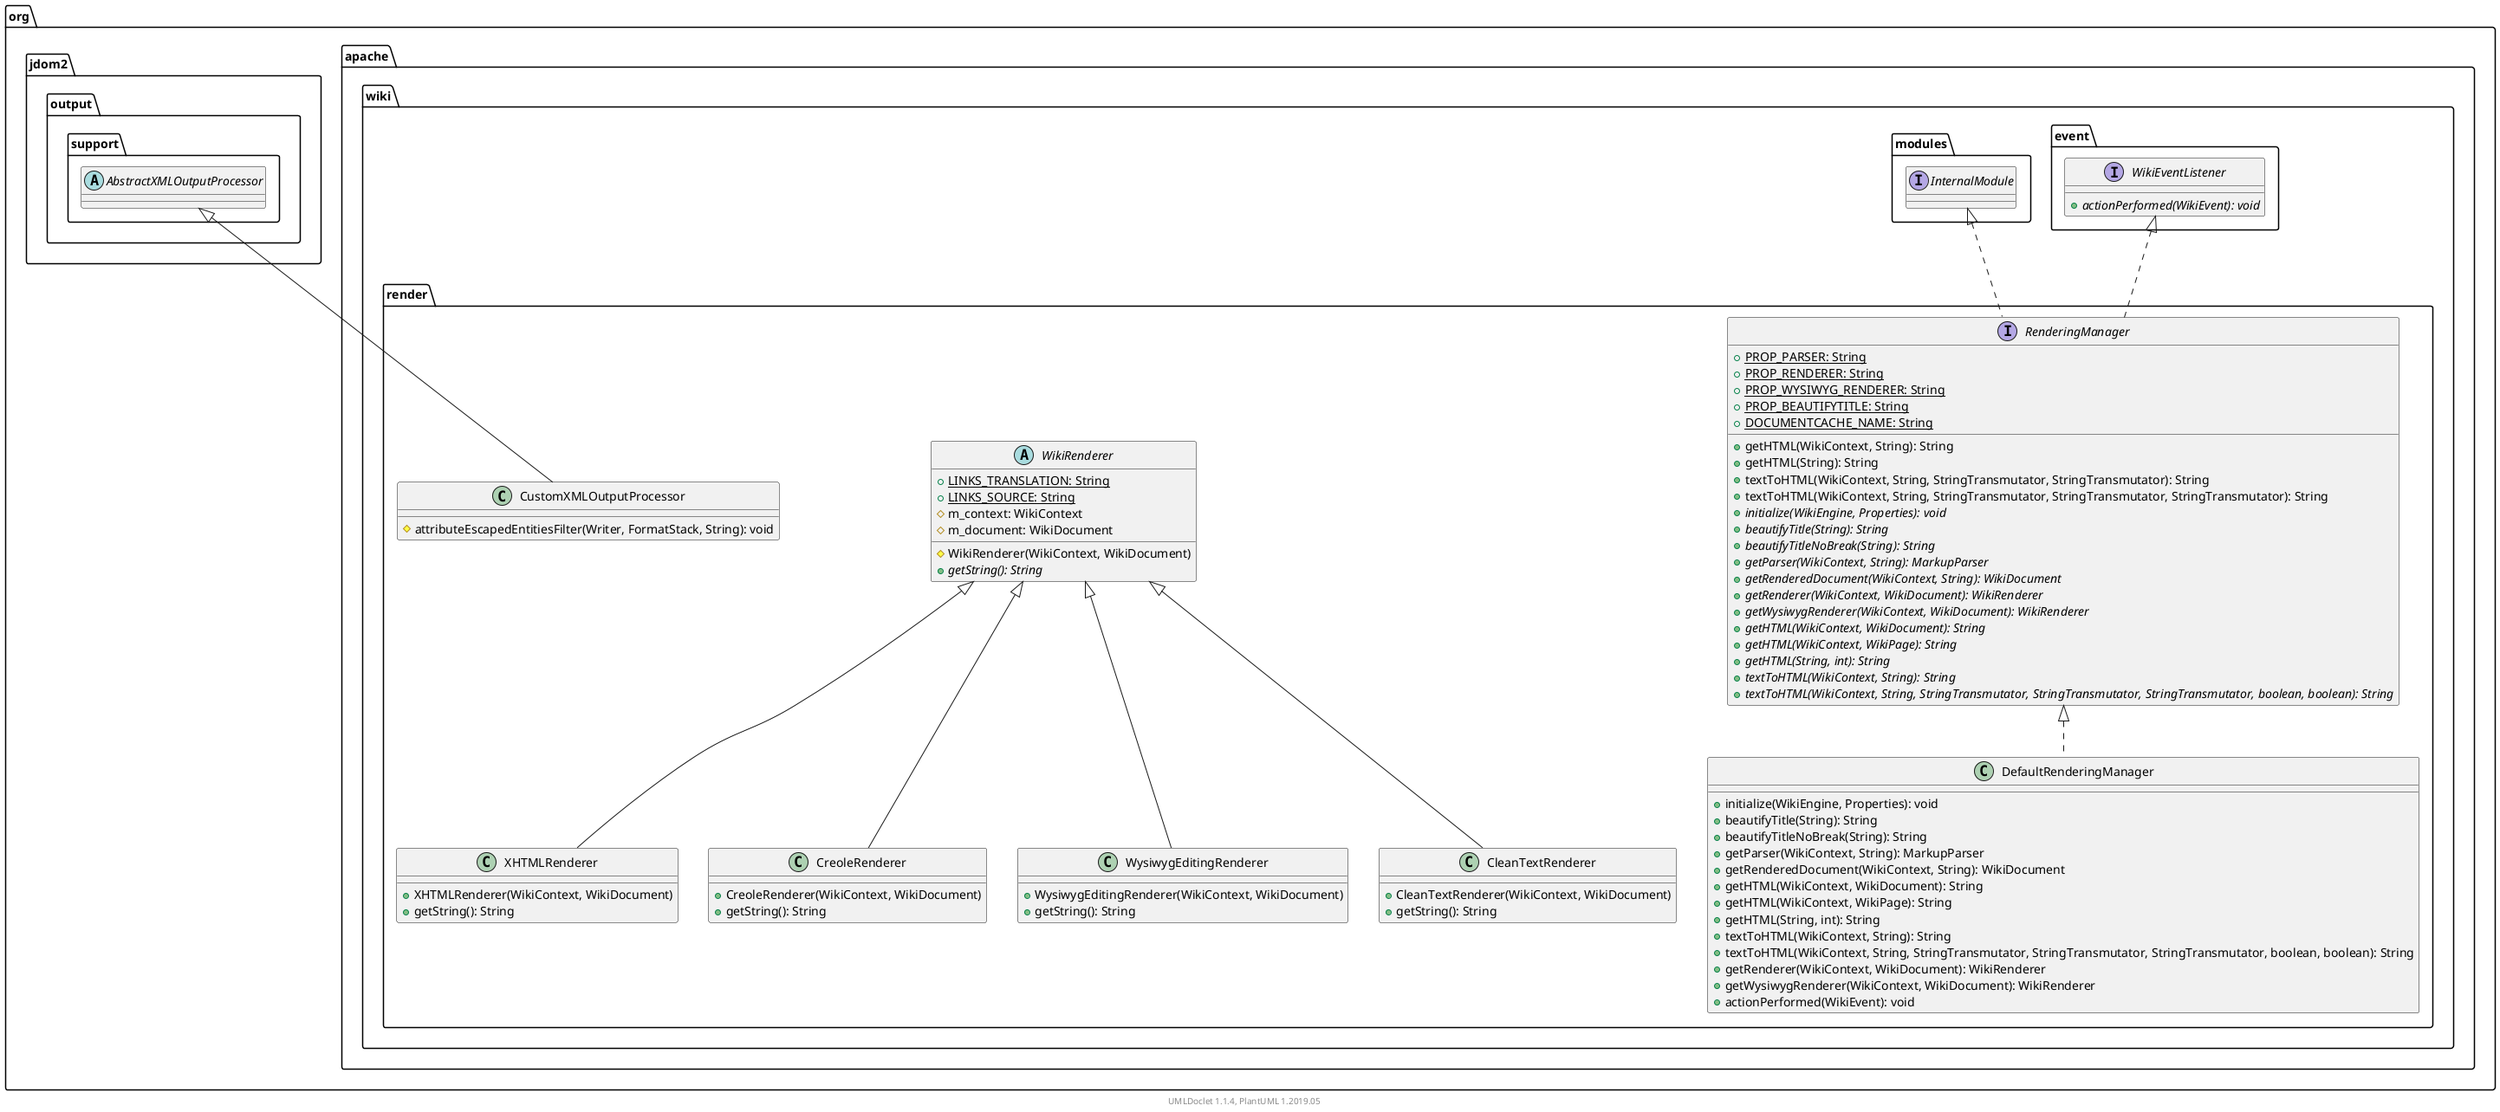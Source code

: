 @startuml

    namespace org.apache.wiki.render {

        class CustomXMLOutputProcessor [[CustomXMLOutputProcessor.html]] {
            #attributeEscapedEntitiesFilter(Writer, FormatStack, String): void
        }

        class XHTMLRenderer [[XHTMLRenderer.html]] {
            +XHTMLRenderer(WikiContext, WikiDocument)
            +getString(): String
        }

        abstract class WikiRenderer [[WikiRenderer.html]] {
            {static} +LINKS_TRANSLATION: String
            {static} +LINKS_SOURCE: String
            #m_context: WikiContext
            #m_document: WikiDocument
            #WikiRenderer(WikiContext, WikiDocument)
            {abstract} +getString(): String
        }

        class DefaultRenderingManager [[DefaultRenderingManager.html]] {
            +initialize(WikiEngine, Properties): void
            +beautifyTitle(String): String
            +beautifyTitleNoBreak(String): String
            +getParser(WikiContext, String): MarkupParser
            +getRenderedDocument(WikiContext, String): WikiDocument
            +getHTML(WikiContext, WikiDocument): String
            +getHTML(WikiContext, WikiPage): String
            +getHTML(String, int): String
            +textToHTML(WikiContext, String): String
            +textToHTML(WikiContext, String, StringTransmutator, StringTransmutator, StringTransmutator, boolean, boolean): String
            +getRenderer(WikiContext, WikiDocument): WikiRenderer
            +getWysiwygRenderer(WikiContext, WikiDocument): WikiRenderer
            +actionPerformed(WikiEvent): void
        }

        interface RenderingManager [[RenderingManager.html]] {
            {static} +PROP_PARSER: String
            {static} +PROP_RENDERER: String
            {static} +PROP_WYSIWYG_RENDERER: String
            {static} +PROP_BEAUTIFYTITLE: String
            {static} +DOCUMENTCACHE_NAME: String
            +getHTML(WikiContext, String): String
            +getHTML(String): String
            +textToHTML(WikiContext, String, StringTransmutator, StringTransmutator): String
            +textToHTML(WikiContext, String, StringTransmutator, StringTransmutator, StringTransmutator): String
            {abstract} +initialize(WikiEngine, Properties): void
            {abstract} +beautifyTitle(String): String
            {abstract} +beautifyTitleNoBreak(String): String
            {abstract} +getParser(WikiContext, String): MarkupParser
            {abstract} +getRenderedDocument(WikiContext, String): WikiDocument
            {abstract} +getRenderer(WikiContext, WikiDocument): WikiRenderer
            {abstract} +getWysiwygRenderer(WikiContext, WikiDocument): WikiRenderer
            {abstract} +getHTML(WikiContext, WikiDocument): String
            {abstract} +getHTML(WikiContext, WikiPage): String
            {abstract} +getHTML(String, int): String
            {abstract} +textToHTML(WikiContext, String): String
            {abstract} +textToHTML(WikiContext, String, StringTransmutator, StringTransmutator, StringTransmutator, boolean, boolean): String
        }

        class CreoleRenderer [[CreoleRenderer.html]] {
            +CreoleRenderer(WikiContext, WikiDocument)
            +getString(): String
        }

        class WysiwygEditingRenderer [[WysiwygEditingRenderer.html]] {
            +WysiwygEditingRenderer(WikiContext, WikiDocument)
            +getString(): String
        }

        class CleanTextRenderer [[CleanTextRenderer.html]] {
            +CleanTextRenderer(WikiContext, WikiDocument)
            +getString(): String
        }

        abstract class org.jdom2.output.support.AbstractXMLOutputProcessor
        org.jdom2.output.support.AbstractXMLOutputProcessor <|-- CustomXMLOutputProcessor

        WikiRenderer <|-- XHTMLRenderer

        RenderingManager <|.. DefaultRenderingManager

        interface org.apache.wiki.event.WikiEventListener {
            {abstract} +actionPerformed(WikiEvent): void
        }
        org.apache.wiki.event.WikiEventListener <|.. RenderingManager

        interface org.apache.wiki.modules.InternalModule
        org.apache.wiki.modules.InternalModule <|.. RenderingManager

        WikiRenderer <|-- CreoleRenderer

        WikiRenderer <|-- WysiwygEditingRenderer

        WikiRenderer <|-- CleanTextRenderer

    }


    center footer UMLDoclet 1.1.4, PlantUML 1.2019.05
@enduml
